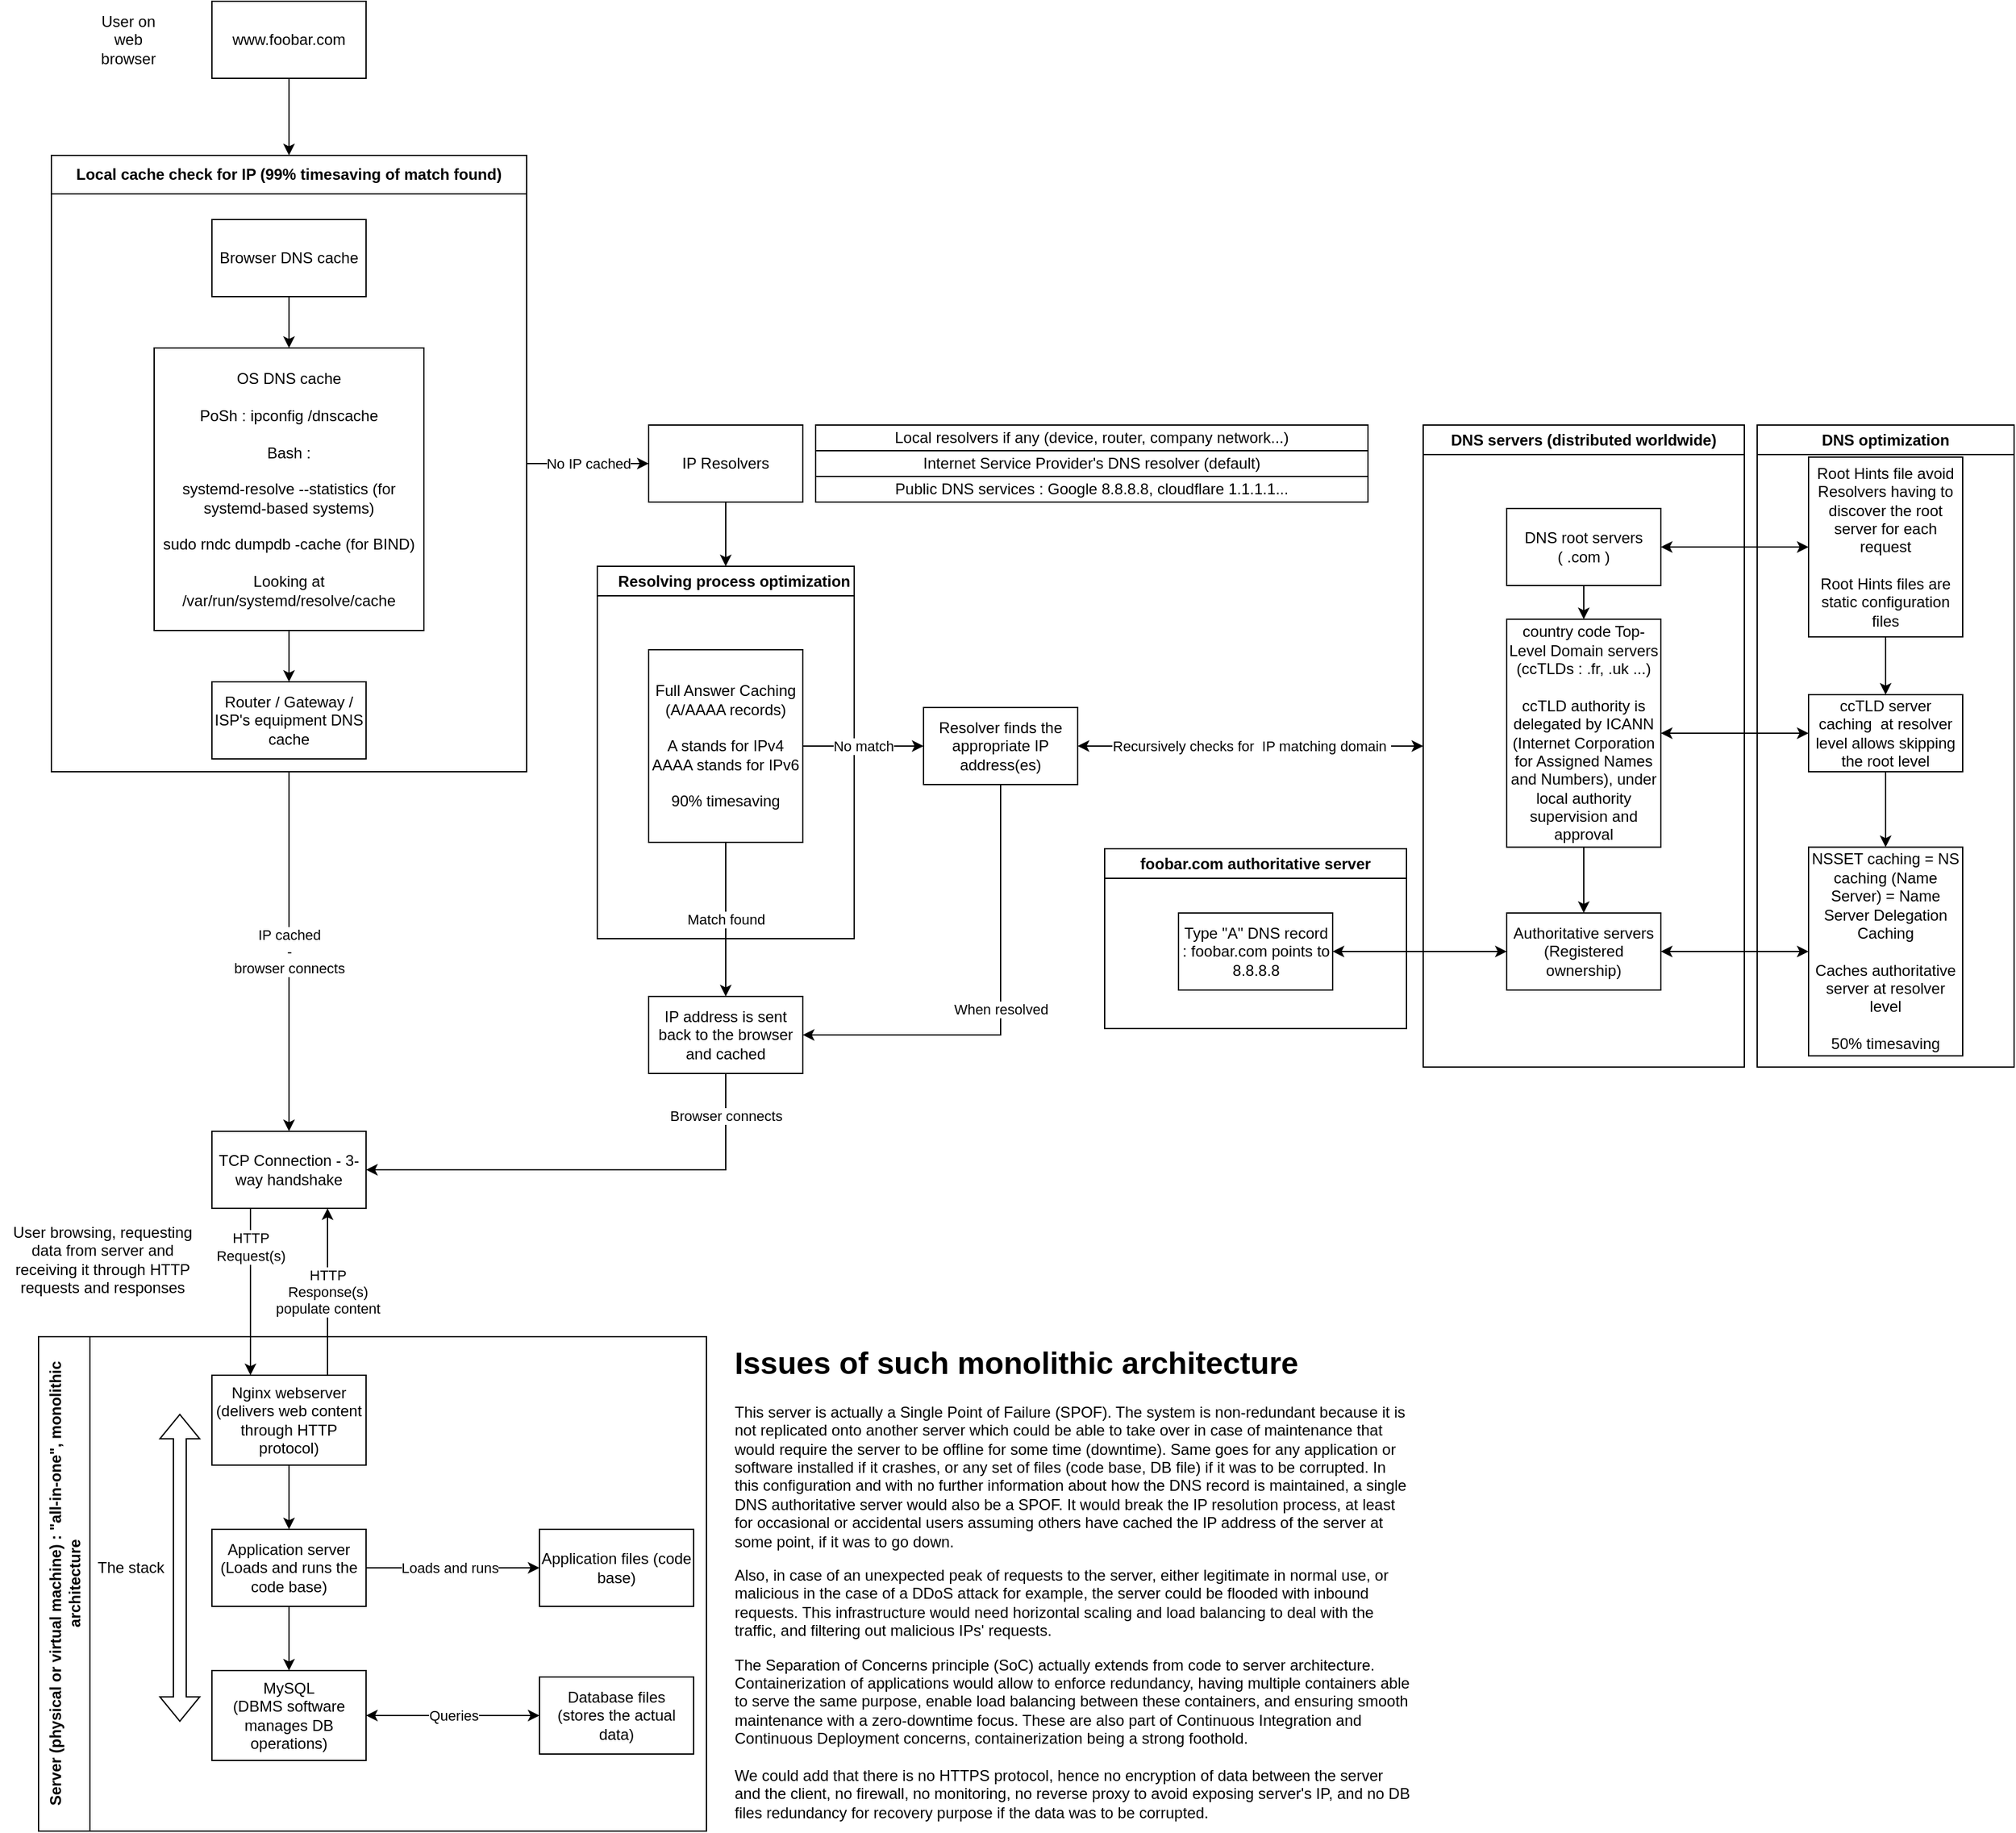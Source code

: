 <mxfile version="27.0.5">
  <diagram name="Page-1" id="AMXWV3zxx2AqXyukk0Ai">
    <mxGraphModel dx="1426" dy="797" grid="1" gridSize="10" guides="1" tooltips="1" connect="1" arrows="1" fold="1" page="1" pageScale="1" pageWidth="850" pageHeight="1100" math="0" shadow="0">
      <root>
        <mxCell id="0" />
        <mxCell id="1" parent="0" />
        <mxCell id="K1ztfGsYkskTR4_yVOU--19" value="Server (physical or virtual machine) : &quot;all-in-one&quot;, monolithic architecture" style="swimlane;horizontal=0;whiteSpace=wrap;html=1;startSize=40;" parent="1" vertex="1">
          <mxGeometry x="40" y="1080" width="520" height="385" as="geometry" />
        </mxCell>
        <mxCell id="K1ztfGsYkskTR4_yVOU--23" style="edgeStyle=orthogonalEdgeStyle;rounded=0;orthogonalLoop=1;jettySize=auto;html=1;exitX=0.5;exitY=1;exitDx=0;exitDy=0;entryX=0.5;entryY=0;entryDx=0;entryDy=0;" parent="K1ztfGsYkskTR4_yVOU--19" source="K1ztfGsYkskTR4_yVOU--20" target="K1ztfGsYkskTR4_yVOU--22" edge="1">
          <mxGeometry relative="1" as="geometry" />
        </mxCell>
        <mxCell id="K1ztfGsYkskTR4_yVOU--20" value="Nginx webserver (delivers web content through HTTP protocol)" style="rounded=0;whiteSpace=wrap;html=1;" parent="K1ztfGsYkskTR4_yVOU--19" vertex="1">
          <mxGeometry x="135" y="30" width="120" height="70" as="geometry" />
        </mxCell>
        <mxCell id="K1ztfGsYkskTR4_yVOU--26" value="Loads and runs" style="edgeStyle=orthogonalEdgeStyle;rounded=0;orthogonalLoop=1;jettySize=auto;html=1;exitX=1;exitY=0.5;exitDx=0;exitDy=0;entryX=0;entryY=0.5;entryDx=0;entryDy=0;" parent="K1ztfGsYkskTR4_yVOU--19" source="K1ztfGsYkskTR4_yVOU--22" target="K1ztfGsYkskTR4_yVOU--24" edge="1">
          <mxGeometry x="-0.037" relative="1" as="geometry">
            <mxPoint as="offset" />
          </mxGeometry>
        </mxCell>
        <mxCell id="K1ztfGsYkskTR4_yVOU--30" style="edgeStyle=orthogonalEdgeStyle;rounded=0;orthogonalLoop=1;jettySize=auto;html=1;exitX=0.5;exitY=1;exitDx=0;exitDy=0;entryX=0.5;entryY=0;entryDx=0;entryDy=0;" parent="K1ztfGsYkskTR4_yVOU--19" source="K1ztfGsYkskTR4_yVOU--22" target="K1ztfGsYkskTR4_yVOU--21" edge="1">
          <mxGeometry relative="1" as="geometry" />
        </mxCell>
        <mxCell id="K1ztfGsYkskTR4_yVOU--22" value="Application server&lt;div&gt;(Loads and runs the code base)&lt;/div&gt;" style="rounded=0;whiteSpace=wrap;html=1;" parent="K1ztfGsYkskTR4_yVOU--19" vertex="1">
          <mxGeometry x="135" y="150" width="120" height="60" as="geometry" />
        </mxCell>
        <mxCell id="K1ztfGsYkskTR4_yVOU--29" value="Queries" style="edgeStyle=orthogonalEdgeStyle;rounded=0;orthogonalLoop=1;jettySize=auto;html=1;exitX=1;exitY=0.5;exitDx=0;exitDy=0;entryX=0;entryY=0.5;entryDx=0;entryDy=0;startArrow=classic;startFill=1;" parent="K1ztfGsYkskTR4_yVOU--19" source="K1ztfGsYkskTR4_yVOU--21" target="K1ztfGsYkskTR4_yVOU--28" edge="1">
          <mxGeometry relative="1" as="geometry" />
        </mxCell>
        <mxCell id="K1ztfGsYkskTR4_yVOU--21" value="&lt;div&gt;MySQL&lt;/div&gt;&lt;div&gt;(DBMS software manages DB operations)&lt;/div&gt;" style="rounded=0;whiteSpace=wrap;html=1;" parent="K1ztfGsYkskTR4_yVOU--19" vertex="1">
          <mxGeometry x="135" y="260" width="120" height="70" as="geometry" />
        </mxCell>
        <mxCell id="K1ztfGsYkskTR4_yVOU--28" value="&lt;div&gt;Database files&lt;/div&gt;&lt;div&gt;(stores the actual data)&lt;/div&gt;" style="rounded=0;whiteSpace=wrap;html=1;" parent="K1ztfGsYkskTR4_yVOU--19" vertex="1">
          <mxGeometry x="390" y="265" width="120" height="60" as="geometry" />
        </mxCell>
        <mxCell id="K1ztfGsYkskTR4_yVOU--24" value="Application files (code base)" style="rounded=0;whiteSpace=wrap;html=1;" parent="K1ztfGsYkskTR4_yVOU--19" vertex="1">
          <mxGeometry x="390" y="150" width="120" height="60" as="geometry" />
        </mxCell>
        <mxCell id="n4Y1SSVw6h_WjynO-tZ9-28" value="The stack" style="text;html=1;align=center;verticalAlign=middle;whiteSpace=wrap;rounded=0;" parent="K1ztfGsYkskTR4_yVOU--19" vertex="1">
          <mxGeometry x="42" y="165" width="60" height="30" as="geometry" />
        </mxCell>
        <mxCell id="n4Y1SSVw6h_WjynO-tZ9-27" value="" style="shape=flexArrow;endArrow=classic;startArrow=classic;html=1;rounded=0;" parent="K1ztfGsYkskTR4_yVOU--19" edge="1">
          <mxGeometry width="100" height="100" relative="1" as="geometry">
            <mxPoint x="110" y="300" as="sourcePoint" />
            <mxPoint x="110" y="60" as="targetPoint" />
          </mxGeometry>
        </mxCell>
        <mxCell id="n4Y1SSVw6h_WjynO-tZ9-37" value="HTTP&lt;div&gt;Request(s)&lt;/div&gt;" style="edgeStyle=orthogonalEdgeStyle;rounded=0;orthogonalLoop=1;jettySize=auto;html=1;exitX=0.25;exitY=1;exitDx=0;exitDy=0;entryX=0.25;entryY=0;entryDx=0;entryDy=0;" parent="1" source="n4Y1SSVw6h_WjynO-tZ9-35" target="K1ztfGsYkskTR4_yVOU--20" edge="1">
          <mxGeometry x="-0.538" relative="1" as="geometry">
            <mxPoint as="offset" />
          </mxGeometry>
        </mxCell>
        <mxCell id="n4Y1SSVw6h_WjynO-tZ9-38" value="HTTP&lt;div&gt;Response(s)&lt;br&gt;populate content&lt;/div&gt;" style="edgeStyle=orthogonalEdgeStyle;rounded=0;orthogonalLoop=1;jettySize=auto;html=1;exitX=0.75;exitY=0;exitDx=0;exitDy=0;entryX=0.75;entryY=1;entryDx=0;entryDy=0;" parent="1" source="K1ztfGsYkskTR4_yVOU--20" target="n4Y1SSVw6h_WjynO-tZ9-35" edge="1">
          <mxGeometry relative="1" as="geometry" />
        </mxCell>
        <mxCell id="n4Y1SSVw6h_WjynO-tZ9-41" value="User browsing, requesting data from server and receiving it through HTTP requests and responses" style="text;html=1;align=center;verticalAlign=middle;whiteSpace=wrap;rounded=0;" parent="1" vertex="1">
          <mxGeometry x="10" y="980" width="160" height="80" as="geometry" />
        </mxCell>
        <mxCell id="n4Y1SSVw6h_WjynO-tZ9-42" value="&lt;h1 style=&quot;margin-top: 0px;&quot;&gt;Issues of such monolithic architecture&lt;/h1&gt;&lt;p&gt;This server is actually a Single Point of Failure (SPOF). The system is non-redundant because it is not replicated onto another server which could be able to take over in case of maintenance that would require the server to be offline for some time (downtime). Same goes for any application or software installed if it crashes, or any set of files (code base, DB file) if it was to be corrupted. In this configuration and with no further information about how the DNS record is maintained, a single DNS authoritative server would also be a SPOF. It would break the IP resolution process, at least for occasional or accidental users assuming others have cached the IP address of the server at some point, if it was to go down.&lt;/p&gt;&lt;p&gt;Also, in case of an unexpected peak of requests to the server, either legitimate in normal use, or malicious in the case of a DDoS attack for example, the server could be flooded with inbound requests. This infrastructure would need horizontal scaling and load balancing to deal with the traffic, and filtering out malicious IPs&#39; requests.&lt;/p&gt;&lt;p&gt;The Separation of Concerns principle (SoC) actually extends from code to server architecture. Containerization of applications would allow to enforce redundancy, having multiple containers able to serve the same purpose, enable load balancing between these containers, and ensuring smooth maintenance with a zero-downtime focus. These are also part of Continuous Integration and Continuous Deployment concerns, containerization being a strong foothold.&lt;br&gt;&lt;br&gt;We could add that there is no HTTPS protocol, hence no encryption of data between the server and the client, no firewall, no monitoring, no reverse proxy to avoid exposing server&#39;s IP, and no DB files redundancy for recovery purpose if the data was to be corrupted.&lt;/p&gt;" style="text;html=1;whiteSpace=wrap;overflow=hidden;rounded=0;" parent="1" vertex="1">
          <mxGeometry x="580" y="1080" width="530" height="382.5" as="geometry" />
        </mxCell>
        <mxCell id="m0zJ5kW2y7WAx9FnRdps-4" value="" style="group" parent="1" vertex="1" connectable="0">
          <mxGeometry x="50" y="40" width="1528" height="940" as="geometry" />
        </mxCell>
        <mxCell id="K1ztfGsYkskTR4_yVOU--4" style="edgeStyle=orthogonalEdgeStyle;rounded=0;orthogonalLoop=1;jettySize=auto;html=1;exitX=0.5;exitY=1;exitDx=0;exitDy=0;entryX=0.5;entryY=0;entryDx=0;entryDy=0;" parent="m0zJ5kW2y7WAx9FnRdps-4" source="K1ztfGsYkskTR4_yVOU--1" target="n4Y1SSVw6h_WjynO-tZ9-29" edge="1">
          <mxGeometry relative="1" as="geometry">
            <mxPoint x="185" y="120" as="targetPoint" />
          </mxGeometry>
        </mxCell>
        <mxCell id="K1ztfGsYkskTR4_yVOU--1" value="www.foobar.com" style="rounded=0;whiteSpace=wrap;html=1;" parent="m0zJ5kW2y7WAx9FnRdps-4" vertex="1">
          <mxGeometry x="125" width="120" height="60" as="geometry" />
        </mxCell>
        <mxCell id="K1ztfGsYkskTR4_yVOU--2" value="User on web browser" style="text;html=1;align=center;verticalAlign=middle;whiteSpace=wrap;rounded=0;" parent="m0zJ5kW2y7WAx9FnRdps-4" vertex="1">
          <mxGeometry x="30" y="15" width="60" height="30" as="geometry" />
        </mxCell>
        <mxCell id="K1ztfGsYkskTR4_yVOU--7" value="No IP cached" style="edgeStyle=orthogonalEdgeStyle;rounded=0;orthogonalLoop=1;jettySize=auto;html=1;exitX=1;exitY=0.5;exitDx=0;exitDy=0;entryX=0;entryY=0.5;entryDx=0;entryDy=0;" parent="m0zJ5kW2y7WAx9FnRdps-4" source="n4Y1SSVw6h_WjynO-tZ9-29" target="K1ztfGsYkskTR4_yVOU--5" edge="1">
          <mxGeometry relative="1" as="geometry">
            <mxPoint x="245" y="150" as="sourcePoint" />
          </mxGeometry>
        </mxCell>
        <mxCell id="K1ztfGsYkskTR4_yVOU--13" value="IP cached&lt;br&gt;-&lt;br&gt;browser connects" style="edgeStyle=orthogonalEdgeStyle;rounded=0;orthogonalLoop=1;jettySize=auto;html=1;exitX=0.5;exitY=1;exitDx=0;exitDy=0;entryX=0.5;entryY=0;entryDx=0;entryDy=0;" parent="m0zJ5kW2y7WAx9FnRdps-4" source="n4Y1SSVw6h_WjynO-tZ9-29" target="n4Y1SSVw6h_WjynO-tZ9-35" edge="1">
          <mxGeometry relative="1" as="geometry">
            <mxPoint x="185" y="180" as="sourcePoint" />
            <mxPoint as="offset" />
          </mxGeometry>
        </mxCell>
        <mxCell id="K1ztfGsYkskTR4_yVOU--14" value="Browser connects" style="edgeStyle=orthogonalEdgeStyle;rounded=0;orthogonalLoop=1;jettySize=auto;html=1;exitX=0.5;exitY=1;exitDx=0;exitDy=0;entryX=1;entryY=0.5;entryDx=0;entryDy=0;" parent="m0zJ5kW2y7WAx9FnRdps-4" source="K1ztfGsYkskTR4_yVOU--10" target="n4Y1SSVw6h_WjynO-tZ9-35" edge="1">
          <mxGeometry x="-0.815" relative="1" as="geometry">
            <mxPoint as="offset" />
          </mxGeometry>
        </mxCell>
        <mxCell id="n4Y1SSVw6h_WjynO-tZ9-29" value="Local cache check for IP (99% timesaving of match found)" style="swimlane;whiteSpace=wrap;html=1;startSize=30;" parent="m0zJ5kW2y7WAx9FnRdps-4" vertex="1">
          <mxGeometry y="120" width="370" height="480" as="geometry" />
        </mxCell>
        <mxCell id="n4Y1SSVw6h_WjynO-tZ9-32" style="edgeStyle=orthogonalEdgeStyle;rounded=0;orthogonalLoop=1;jettySize=auto;html=1;exitX=0.5;exitY=1;exitDx=0;exitDy=0;entryX=0.5;entryY=0;entryDx=0;entryDy=0;" parent="n4Y1SSVw6h_WjynO-tZ9-29" source="n4Y1SSVw6h_WjynO-tZ9-30" target="n4Y1SSVw6h_WjynO-tZ9-31" edge="1">
          <mxGeometry relative="1" as="geometry" />
        </mxCell>
        <mxCell id="n4Y1SSVw6h_WjynO-tZ9-30" value="Browser DNS cache" style="rounded=0;whiteSpace=wrap;html=1;" parent="n4Y1SSVw6h_WjynO-tZ9-29" vertex="1">
          <mxGeometry x="125" y="50" width="120" height="60" as="geometry" />
        </mxCell>
        <mxCell id="n4Y1SSVw6h_WjynO-tZ9-34" style="edgeStyle=orthogonalEdgeStyle;rounded=0;orthogonalLoop=1;jettySize=auto;html=1;exitX=0.5;exitY=1;exitDx=0;exitDy=0;entryX=0.5;entryY=0;entryDx=0;entryDy=0;" parent="n4Y1SSVw6h_WjynO-tZ9-29" source="n4Y1SSVw6h_WjynO-tZ9-31" target="n4Y1SSVw6h_WjynO-tZ9-33" edge="1">
          <mxGeometry relative="1" as="geometry" />
        </mxCell>
        <mxCell id="n4Y1SSVw6h_WjynO-tZ9-31" value="&lt;font face=&quot;Helvetica&quot;&gt;OS DNS cache&lt;br&gt;&lt;br&gt;PoSh : ipconfig /dnscache&lt;br&gt;&lt;br&gt;Bash :&lt;/font&gt;&lt;div&gt;&lt;br&gt;&lt;div&gt;&lt;div&gt;&lt;code style=&quot;background-color: transparent; color: light-dark(rgb(0, 0, 0), rgb(255, 255, 255));&quot; class=&quot;bg-text-200/5 border border-0.5 border-border-300 text-danger-000 whitespace-pre-wrap rounded-[0.4rem] px-1 py-px text-[0.9rem]&quot;&gt;&lt;font face=&quot;Helvetica&quot;&gt;systemd-resolve --statistics&lt;/font&gt;&lt;/code&gt;&lt;span style=&quot;font-family: Helvetica; background-color: transparent; color: light-dark(rgb(0, 0, 0), rgb(255, 255, 255));&quot;&gt; (for systemd-based systems)&lt;br&gt;&lt;/span&gt;&lt;code style=&quot;font-family: Helvetica; background-color: transparent; color: light-dark(rgb(0, 0, 0), rgb(255, 255, 255));&quot; class=&quot;bg-text-200/5 border border-0.5 border-border-300 text-danger-000 whitespace-pre-wrap rounded-[0.4rem] px-1 py-px text-[0.9rem]&quot;&gt;&lt;br&gt;sudo rndc dumpdb -cache&lt;/code&gt;&lt;span style=&quot;font-family: Helvetica; background-color: transparent; color: light-dark(rgb(0, 0, 0), rgb(255, 255, 255));&quot;&gt; (for BIND)&lt;br&gt;&lt;/span&gt;&lt;span style=&quot;font-family: Helvetica; background-color: transparent; color: light-dark(rgb(0, 0, 0), rgb(255, 255, 255));&quot;&gt;&lt;br&gt;Looking at &lt;/span&gt;&lt;code style=&quot;font-family: Helvetica; background-color: transparent; color: light-dark(rgb(0, 0, 0), rgb(255, 255, 255));&quot; class=&quot;bg-text-200/5 border border-0.5 border-border-300 text-danger-000 whitespace-pre-wrap rounded-[0.4rem] px-1 py-px text-[0.9rem]&quot;&gt;/var/run/systemd/resolve/cache&lt;/code&gt;&lt;/div&gt;&lt;/div&gt;&lt;/div&gt;" style="rounded=0;whiteSpace=wrap;html=1;" parent="n4Y1SSVw6h_WjynO-tZ9-29" vertex="1">
          <mxGeometry x="80" y="150" width="210" height="220" as="geometry" />
        </mxCell>
        <mxCell id="n4Y1SSVw6h_WjynO-tZ9-33" value="Router / Gateway / ISP&#39;s equipment DNS cache" style="rounded=0;whiteSpace=wrap;html=1;" parent="n4Y1SSVw6h_WjynO-tZ9-29" vertex="1">
          <mxGeometry x="125" y="410" width="120" height="60" as="geometry" />
        </mxCell>
        <mxCell id="n4Y1SSVw6h_WjynO-tZ9-35" value="TCP Connection - 3-way handshake" style="rounded=0;whiteSpace=wrap;html=1;" parent="m0zJ5kW2y7WAx9FnRdps-4" vertex="1">
          <mxGeometry x="125" y="880" width="120" height="60" as="geometry" />
        </mxCell>
        <mxCell id="9ES3wV0YmwSsCTRf7q2G-2" value="" style="group" parent="m0zJ5kW2y7WAx9FnRdps-4" vertex="1" connectable="0">
          <mxGeometry x="425" y="330" width="1103" height="505" as="geometry" />
        </mxCell>
        <mxCell id="K1ztfGsYkskTR4_yVOU--5" value="IP Resolvers" style="rounded=0;whiteSpace=wrap;html=1;" parent="9ES3wV0YmwSsCTRf7q2G-2" vertex="1">
          <mxGeometry x="40" width="120" height="60" as="geometry" />
        </mxCell>
        <mxCell id="K1ztfGsYkskTR4_yVOU--8" value="Resolver finds the appropriate IP address(es)" style="rounded=0;whiteSpace=wrap;html=1;" parent="9ES3wV0YmwSsCTRf7q2G-2" vertex="1">
          <mxGeometry x="254" y="220" width="120" height="60" as="geometry" />
        </mxCell>
        <mxCell id="K1ztfGsYkskTR4_yVOU--10" value="IP address is sent back to the browser and cached" style="rounded=0;whiteSpace=wrap;html=1;" parent="9ES3wV0YmwSsCTRf7q2G-2" vertex="1">
          <mxGeometry x="40" y="445" width="120" height="60" as="geometry" />
        </mxCell>
        <mxCell id="n4Y1SSVw6h_WjynO-tZ9-4" value="DNS servers (distributed worldwide)" style="swimlane;whiteSpace=wrap;html=1;" parent="9ES3wV0YmwSsCTRf7q2G-2" vertex="1">
          <mxGeometry x="643" width="250" height="500" as="geometry" />
        </mxCell>
        <mxCell id="n4Y1SSVw6h_WjynO-tZ9-8" style="edgeStyle=orthogonalEdgeStyle;rounded=0;orthogonalLoop=1;jettySize=auto;html=1;exitX=0.5;exitY=1;exitDx=0;exitDy=0;entryX=0.5;entryY=0;entryDx=0;entryDy=0;" parent="n4Y1SSVw6h_WjynO-tZ9-4" source="K1ztfGsYkskTR4_yVOU--15" target="n4Y1SSVw6h_WjynO-tZ9-5" edge="1">
          <mxGeometry relative="1" as="geometry" />
        </mxCell>
        <mxCell id="K1ztfGsYkskTR4_yVOU--15" value="DNS root servers &lt;br&gt;( .com )" style="rounded=0;whiteSpace=wrap;html=1;" parent="n4Y1SSVw6h_WjynO-tZ9-4" vertex="1">
          <mxGeometry x="65" y="65" width="120" height="60" as="geometry" />
        </mxCell>
        <mxCell id="n4Y1SSVw6h_WjynO-tZ9-9" style="edgeStyle=orthogonalEdgeStyle;rounded=0;orthogonalLoop=1;jettySize=auto;html=1;exitX=0.5;exitY=1;exitDx=0;exitDy=0;entryX=0.5;entryY=0;entryDx=0;entryDy=0;" parent="n4Y1SSVw6h_WjynO-tZ9-4" source="n4Y1SSVw6h_WjynO-tZ9-5" target="n4Y1SSVw6h_WjynO-tZ9-6" edge="1">
          <mxGeometry relative="1" as="geometry" />
        </mxCell>
        <mxCell id="n4Y1SSVw6h_WjynO-tZ9-5" value="country code Top-Level Domain servers (ccTLDs : .fr, .uk ...)&lt;br&gt;&lt;br&gt;ccTLD authority is delegated by ICANN (Internet Corporation for Assigned Names and Numbers), under local authority supervision and approval" style="rounded=0;whiteSpace=wrap;html=1;" parent="n4Y1SSVw6h_WjynO-tZ9-4" vertex="1">
          <mxGeometry x="65" y="151.25" width="120" height="177.5" as="geometry" />
        </mxCell>
        <mxCell id="n4Y1SSVw6h_WjynO-tZ9-6" value="&lt;div&gt;Authoritative servers&lt;br&gt;(Registered ownership)&lt;/div&gt;" style="rounded=0;whiteSpace=wrap;html=1;" parent="n4Y1SSVw6h_WjynO-tZ9-4" vertex="1">
          <mxGeometry x="65" y="380" width="120" height="60" as="geometry" />
        </mxCell>
        <mxCell id="n4Y1SSVw6h_WjynO-tZ9-10" value="DNS optimization" style="swimlane;whiteSpace=wrap;html=1;" parent="9ES3wV0YmwSsCTRf7q2G-2" vertex="1">
          <mxGeometry x="903" width="200" height="500" as="geometry" />
        </mxCell>
        <mxCell id="n4Y1SSVw6h_WjynO-tZ9-13" style="edgeStyle=orthogonalEdgeStyle;rounded=0;orthogonalLoop=1;jettySize=auto;html=1;exitX=0.5;exitY=1;exitDx=0;exitDy=0;entryX=0.5;entryY=0;entryDx=0;entryDy=0;" parent="n4Y1SSVw6h_WjynO-tZ9-10" source="n4Y1SSVw6h_WjynO-tZ9-11" target="n4Y1SSVw6h_WjynO-tZ9-12" edge="1">
          <mxGeometry relative="1" as="geometry" />
        </mxCell>
        <mxCell id="n4Y1SSVw6h_WjynO-tZ9-11" value="Root Hints file avoid Resolvers having to discover the root server for each request&lt;br&gt;&lt;br&gt;Root Hints files are static configuration files" style="rounded=0;whiteSpace=wrap;html=1;" parent="n4Y1SSVw6h_WjynO-tZ9-10" vertex="1">
          <mxGeometry x="40" y="25" width="120" height="140" as="geometry" />
        </mxCell>
        <mxCell id="n4Y1SSVw6h_WjynO-tZ9-15" style="edgeStyle=orthogonalEdgeStyle;rounded=0;orthogonalLoop=1;jettySize=auto;html=1;exitX=0.5;exitY=1;exitDx=0;exitDy=0;entryX=0.5;entryY=0;entryDx=0;entryDy=0;" parent="n4Y1SSVw6h_WjynO-tZ9-10" source="n4Y1SSVw6h_WjynO-tZ9-12" target="n4Y1SSVw6h_WjynO-tZ9-14" edge="1">
          <mxGeometry relative="1" as="geometry" />
        </mxCell>
        <mxCell id="n4Y1SSVw6h_WjynO-tZ9-12" value="ccTLD server caching&amp;nbsp; at resolver level allows skipping the root level" style="rounded=0;whiteSpace=wrap;html=1;" parent="n4Y1SSVw6h_WjynO-tZ9-10" vertex="1">
          <mxGeometry x="40" y="210" width="120" height="60" as="geometry" />
        </mxCell>
        <mxCell id="n4Y1SSVw6h_WjynO-tZ9-14" value="NSSET caching = NS caching (Name Server) = Name Server Delegation Caching&lt;br&gt;&lt;br&gt;Caches authoritative server at resolver level&lt;br&gt;&lt;br&gt;50% timesaving" style="rounded=0;whiteSpace=wrap;html=1;" parent="n4Y1SSVw6h_WjynO-tZ9-10" vertex="1">
          <mxGeometry x="40" y="328.75" width="120" height="162.5" as="geometry" />
        </mxCell>
        <mxCell id="n4Y1SSVw6h_WjynO-tZ9-23" value="&amp;nbsp; &amp;nbsp; Resolving process optimization" style="swimlane;whiteSpace=wrap;html=1;" parent="9ES3wV0YmwSsCTRf7q2G-2" vertex="1">
          <mxGeometry y="110" width="200" height="290" as="geometry" />
        </mxCell>
        <mxCell id="n4Y1SSVw6h_WjynO-tZ9-21" value="Full Answer Caching (A/AAAA records)&lt;div&gt;&lt;br&gt;&lt;/div&gt;&lt;div&gt;A stands for IPv4&lt;/div&gt;&lt;div&gt;AAAA stands for IPv6&lt;br&gt;&lt;br&gt;90% timesaving&lt;/div&gt;" style="rounded=0;whiteSpace=wrap;html=1;" parent="n4Y1SSVw6h_WjynO-tZ9-23" vertex="1">
          <mxGeometry x="40" y="65" width="120" height="150" as="geometry" />
        </mxCell>
        <mxCell id="9ES3wV0YmwSsCTRf7q2G-1" value="" style="group" parent="9ES3wV0YmwSsCTRf7q2G-2" vertex="1" connectable="0">
          <mxGeometry x="170" width="430" height="60" as="geometry" />
        </mxCell>
        <mxCell id="n4Y1SSVw6h_WjynO-tZ9-1" value="Local resolvers if any (device, router, company network...)" style="rounded=0;whiteSpace=wrap;html=1;" parent="9ES3wV0YmwSsCTRf7q2G-1" vertex="1">
          <mxGeometry width="430" height="20" as="geometry" />
        </mxCell>
        <mxCell id="n4Y1SSVw6h_WjynO-tZ9-2" value="Internet Service Provider&#39;s DNS resolver (default)" style="rounded=0;whiteSpace=wrap;html=1;" parent="9ES3wV0YmwSsCTRf7q2G-1" vertex="1">
          <mxGeometry y="20" width="430" height="20" as="geometry" />
        </mxCell>
        <mxCell id="n4Y1SSVw6h_WjynO-tZ9-3" value="Public DNS services : Google 8.8.8.8, cloudflare 1.1.1.1..." style="rounded=0;whiteSpace=wrap;html=1;fillColor=default;" parent="9ES3wV0YmwSsCTRf7q2G-1" vertex="1">
          <mxGeometry y="40" width="430" height="20" as="geometry" />
        </mxCell>
        <mxCell id="n4Y1SSVw6h_WjynO-tZ9-26" value="When resolved" style="edgeStyle=orthogonalEdgeStyle;rounded=0;orthogonalLoop=1;jettySize=auto;html=1;exitX=0.5;exitY=1;exitDx=0;exitDy=0;entryX=1;entryY=0.5;entryDx=0;entryDy=0;" parent="9ES3wV0YmwSsCTRf7q2G-2" source="K1ztfGsYkskTR4_yVOU--8" target="K1ztfGsYkskTR4_yVOU--10" edge="1">
          <mxGeometry relative="1" as="geometry" />
        </mxCell>
        <mxCell id="K1ztfGsYkskTR4_yVOU--16" value="Recursively checks for&amp;nbsp; IP matching domain&amp;nbsp;" style="edgeStyle=orthogonalEdgeStyle;rounded=0;orthogonalLoop=1;jettySize=auto;html=1;exitX=1;exitY=0.5;exitDx=0;exitDy=0;entryX=0;entryY=0.5;entryDx=0;entryDy=0;startArrow=classic;startFill=1;" parent="9ES3wV0YmwSsCTRf7q2G-2" source="K1ztfGsYkskTR4_yVOU--8" target="n4Y1SSVw6h_WjynO-tZ9-4" edge="1">
          <mxGeometry relative="1" as="geometry" />
        </mxCell>
        <mxCell id="n4Y1SSVw6h_WjynO-tZ9-19" style="edgeStyle=orthogonalEdgeStyle;rounded=0;orthogonalLoop=1;jettySize=auto;html=1;exitX=1;exitY=0.5;exitDx=0;exitDy=0;entryX=0;entryY=0.5;entryDx=0;entryDy=0;startArrow=classic;startFill=1;" parent="9ES3wV0YmwSsCTRf7q2G-2" source="K1ztfGsYkskTR4_yVOU--15" target="n4Y1SSVw6h_WjynO-tZ9-11" edge="1">
          <mxGeometry relative="1" as="geometry" />
        </mxCell>
        <mxCell id="n4Y1SSVw6h_WjynO-tZ9-18" style="edgeStyle=orthogonalEdgeStyle;rounded=0;orthogonalLoop=1;jettySize=auto;html=1;exitX=1;exitY=0.5;exitDx=0;exitDy=0;entryX=0;entryY=0.5;entryDx=0;entryDy=0;startArrow=classic;startFill=1;" parent="9ES3wV0YmwSsCTRf7q2G-2" source="n4Y1SSVw6h_WjynO-tZ9-5" target="n4Y1SSVw6h_WjynO-tZ9-12" edge="1">
          <mxGeometry relative="1" as="geometry" />
        </mxCell>
        <mxCell id="n4Y1SSVw6h_WjynO-tZ9-20" style="edgeStyle=orthogonalEdgeStyle;rounded=0;orthogonalLoop=1;jettySize=auto;html=1;exitX=1;exitY=0.5;exitDx=0;exitDy=0;entryX=0;entryY=0.5;entryDx=0;entryDy=0;startArrow=classic;startFill=1;" parent="9ES3wV0YmwSsCTRf7q2G-2" source="n4Y1SSVw6h_WjynO-tZ9-6" target="n4Y1SSVw6h_WjynO-tZ9-14" edge="1">
          <mxGeometry relative="1" as="geometry" />
        </mxCell>
        <mxCell id="n4Y1SSVw6h_WjynO-tZ9-24" value="Match found" style="edgeStyle=orthogonalEdgeStyle;rounded=0;orthogonalLoop=1;jettySize=auto;html=1;exitX=0.5;exitY=1;exitDx=0;exitDy=0;entryX=0.5;entryY=0;entryDx=0;entryDy=0;" parent="9ES3wV0YmwSsCTRf7q2G-2" source="n4Y1SSVw6h_WjynO-tZ9-21" target="K1ztfGsYkskTR4_yVOU--10" edge="1">
          <mxGeometry relative="1" as="geometry" />
        </mxCell>
        <mxCell id="n4Y1SSVw6h_WjynO-tZ9-25" value="No match" style="edgeStyle=orthogonalEdgeStyle;rounded=0;orthogonalLoop=1;jettySize=auto;html=1;exitX=1;exitY=0.5;exitDx=0;exitDy=0;entryX=0;entryY=0.5;entryDx=0;entryDy=0;" parent="9ES3wV0YmwSsCTRf7q2G-2" source="n4Y1SSVw6h_WjynO-tZ9-21" target="K1ztfGsYkskTR4_yVOU--8" edge="1">
          <mxGeometry relative="1" as="geometry" />
        </mxCell>
        <mxCell id="K1ztfGsYkskTR4_yVOU--9" style="edgeStyle=orthogonalEdgeStyle;rounded=0;orthogonalLoop=1;jettySize=auto;html=1;exitX=0.5;exitY=1;exitDx=0;exitDy=0;entryX=0.5;entryY=0;entryDx=0;entryDy=0;" parent="9ES3wV0YmwSsCTRf7q2G-2" source="K1ztfGsYkskTR4_yVOU--5" target="n4Y1SSVw6h_WjynO-tZ9-23" edge="1">
          <mxGeometry relative="1" as="geometry">
            <mxPoint x="44" y="-70" as="targetPoint" />
          </mxGeometry>
        </mxCell>
        <mxCell id="m0zJ5kW2y7WAx9FnRdps-1" value="foobar.com authoritative server" style="swimlane;whiteSpace=wrap;html=1;" parent="9ES3wV0YmwSsCTRf7q2G-2" vertex="1">
          <mxGeometry x="395" y="330" width="235" height="140" as="geometry" />
        </mxCell>
        <mxCell id="m0zJ5kW2y7WAx9FnRdps-2" value="Type &quot;A&quot; DNS record : foobar.com points to 8.8.8.8" style="rounded=0;whiteSpace=wrap;html=1;" parent="m0zJ5kW2y7WAx9FnRdps-1" vertex="1">
          <mxGeometry x="57.5" y="50" width="120" height="60" as="geometry" />
        </mxCell>
        <mxCell id="m0zJ5kW2y7WAx9FnRdps-3" style="edgeStyle=orthogonalEdgeStyle;rounded=0;orthogonalLoop=1;jettySize=auto;html=1;exitX=1;exitY=0.5;exitDx=0;exitDy=0;entryX=0;entryY=0.5;entryDx=0;entryDy=0;startArrow=classic;startFill=1;" parent="9ES3wV0YmwSsCTRf7q2G-2" source="m0zJ5kW2y7WAx9FnRdps-2" target="n4Y1SSVw6h_WjynO-tZ9-6" edge="1">
          <mxGeometry relative="1" as="geometry" />
        </mxCell>
      </root>
    </mxGraphModel>
  </diagram>
</mxfile>
